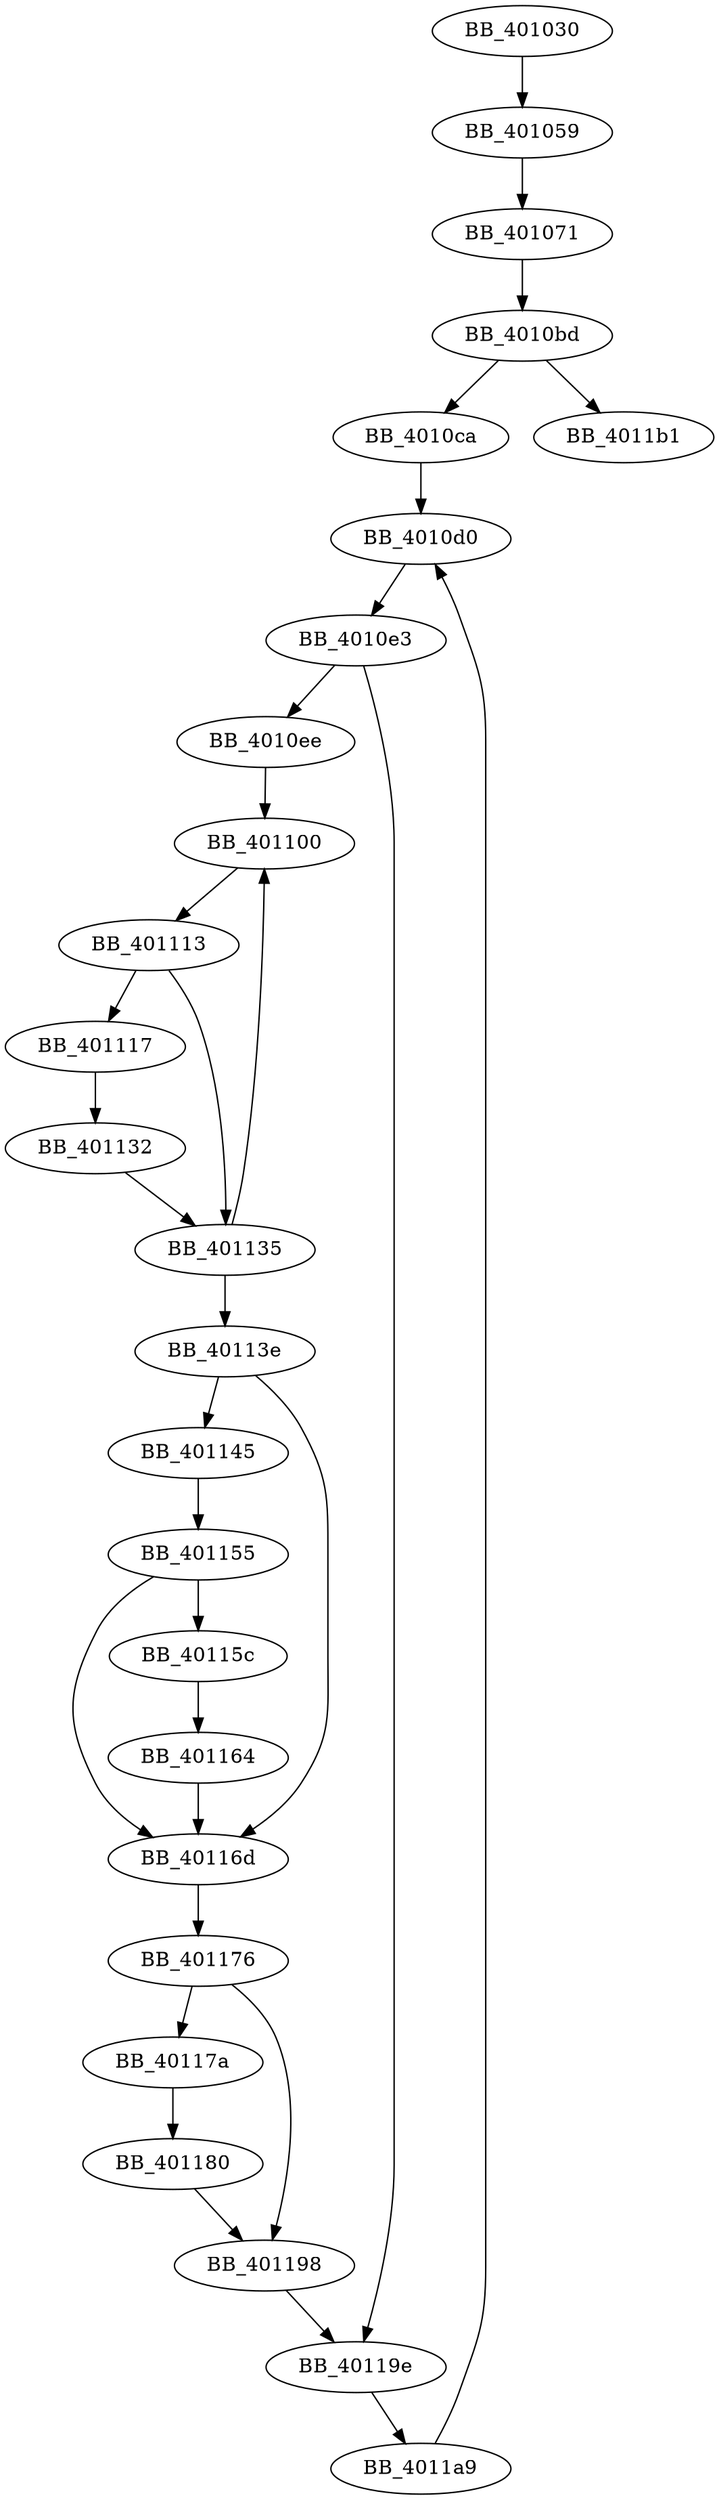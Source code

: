 DiGraph sub_401030{
BB_401030->BB_401059
BB_401059->BB_401071
BB_401071->BB_4010bd
BB_4010bd->BB_4010ca
BB_4010bd->BB_4011b1
BB_4010ca->BB_4010d0
BB_4010d0->BB_4010e3
BB_4010e3->BB_4010ee
BB_4010e3->BB_40119e
BB_4010ee->BB_401100
BB_401100->BB_401113
BB_401113->BB_401117
BB_401113->BB_401135
BB_401117->BB_401132
BB_401132->BB_401135
BB_401135->BB_401100
BB_401135->BB_40113e
BB_40113e->BB_401145
BB_40113e->BB_40116d
BB_401145->BB_401155
BB_401155->BB_40115c
BB_401155->BB_40116d
BB_40115c->BB_401164
BB_401164->BB_40116d
BB_40116d->BB_401176
BB_401176->BB_40117a
BB_401176->BB_401198
BB_40117a->BB_401180
BB_401180->BB_401198
BB_401198->BB_40119e
BB_40119e->BB_4011a9
BB_4011a9->BB_4010d0
}
